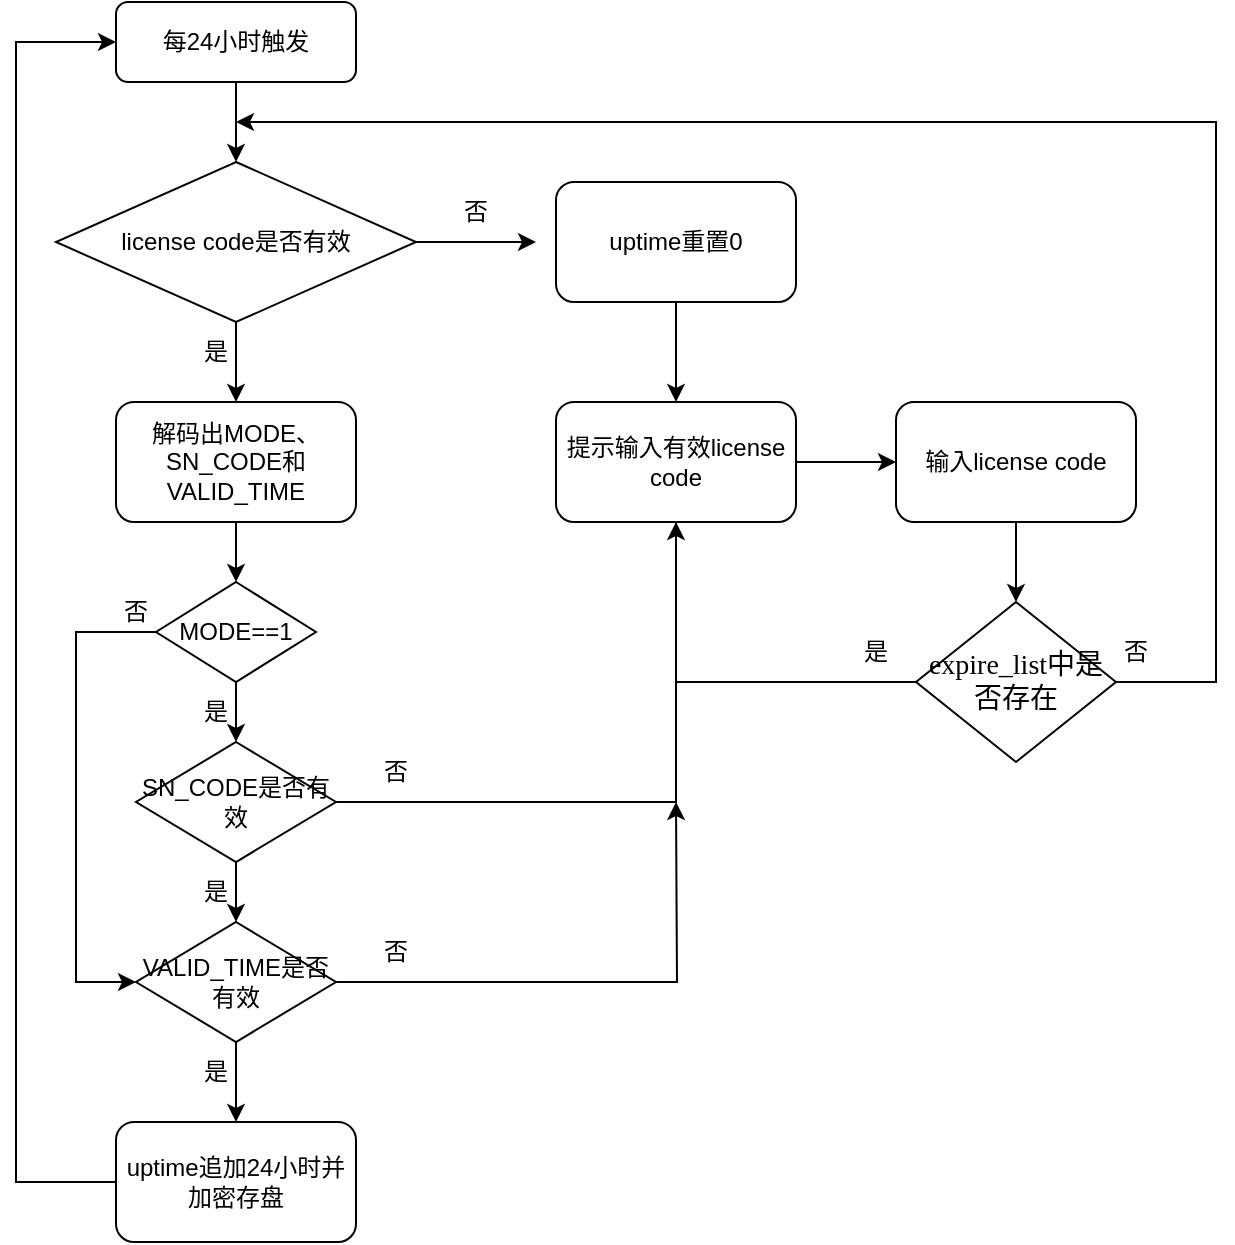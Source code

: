 <mxfile version="15.9.6" type="github">
  <diagram id="tG1p2r5PDoCthV3R4KHi" name="Page-1">
    <mxGraphModel dx="829" dy="621" grid="1" gridSize="10" guides="1" tooltips="1" connect="1" arrows="1" fold="1" page="1" pageScale="1" pageWidth="827" pageHeight="1169" math="0" shadow="0">
      <root>
        <mxCell id="0" />
        <mxCell id="1" parent="0" />
        <mxCell id="nahH-8Lz1Kb7uDSl6YcD-2" style="edgeStyle=orthogonalEdgeStyle;rounded=0;orthogonalLoop=1;jettySize=auto;html=1;exitX=0.5;exitY=1;exitDx=0;exitDy=0;" edge="1" parent="1" source="nahH-8Lz1Kb7uDSl6YcD-1">
          <mxGeometry relative="1" as="geometry">
            <mxPoint x="140" y="130" as="targetPoint" />
          </mxGeometry>
        </mxCell>
        <mxCell id="nahH-8Lz1Kb7uDSl6YcD-1" value="每24小时触发" style="rounded=1;whiteSpace=wrap;html=1;" vertex="1" parent="1">
          <mxGeometry x="80" y="50" width="120" height="40" as="geometry" />
        </mxCell>
        <mxCell id="nahH-8Lz1Kb7uDSl6YcD-4" style="edgeStyle=orthogonalEdgeStyle;rounded=0;orthogonalLoop=1;jettySize=auto;html=1;exitX=0.5;exitY=1;exitDx=0;exitDy=0;" edge="1" parent="1" source="nahH-8Lz1Kb7uDSl6YcD-3">
          <mxGeometry relative="1" as="geometry">
            <mxPoint x="140" y="250" as="targetPoint" />
          </mxGeometry>
        </mxCell>
        <mxCell id="nahH-8Lz1Kb7uDSl6YcD-20" style="edgeStyle=orthogonalEdgeStyle;rounded=0;orthogonalLoop=1;jettySize=auto;html=1;exitX=1;exitY=0.5;exitDx=0;exitDy=0;" edge="1" parent="1" source="nahH-8Lz1Kb7uDSl6YcD-3">
          <mxGeometry relative="1" as="geometry">
            <mxPoint x="290" y="170" as="targetPoint" />
          </mxGeometry>
        </mxCell>
        <mxCell id="nahH-8Lz1Kb7uDSl6YcD-3" value="license code是否有效" style="rhombus;whiteSpace=wrap;html=1;" vertex="1" parent="1">
          <mxGeometry x="50" y="130" width="180" height="80" as="geometry" />
        </mxCell>
        <mxCell id="nahH-8Lz1Kb7uDSl6YcD-5" value="是" style="text;html=1;strokeColor=none;fillColor=none;align=center;verticalAlign=middle;whiteSpace=wrap;rounded=0;" vertex="1" parent="1">
          <mxGeometry x="100" y="210" width="60" height="30" as="geometry" />
        </mxCell>
        <mxCell id="nahH-8Lz1Kb7uDSl6YcD-9" style="edgeStyle=orthogonalEdgeStyle;rounded=0;orthogonalLoop=1;jettySize=auto;html=1;exitX=0.5;exitY=1;exitDx=0;exitDy=0;" edge="1" parent="1" source="nahH-8Lz1Kb7uDSl6YcD-8">
          <mxGeometry relative="1" as="geometry">
            <mxPoint x="140" y="340" as="targetPoint" />
          </mxGeometry>
        </mxCell>
        <mxCell id="nahH-8Lz1Kb7uDSl6YcD-8" value="解码出MODE、SN_CODE和VALID_TIME" style="rounded=1;whiteSpace=wrap;html=1;" vertex="1" parent="1">
          <mxGeometry x="80" y="250" width="120" height="60" as="geometry" />
        </mxCell>
        <mxCell id="nahH-8Lz1Kb7uDSl6YcD-11" style="edgeStyle=orthogonalEdgeStyle;rounded=0;orthogonalLoop=1;jettySize=auto;html=1;exitX=0.5;exitY=1;exitDx=0;exitDy=0;" edge="1" parent="1" source="nahH-8Lz1Kb7uDSl6YcD-10">
          <mxGeometry relative="1" as="geometry">
            <mxPoint x="140" y="420" as="targetPoint" />
          </mxGeometry>
        </mxCell>
        <mxCell id="nahH-8Lz1Kb7uDSl6YcD-23" style="edgeStyle=orthogonalEdgeStyle;rounded=0;orthogonalLoop=1;jettySize=auto;html=1;exitX=0;exitY=0.5;exitDx=0;exitDy=0;entryX=0;entryY=0.5;entryDx=0;entryDy=0;" edge="1" parent="1" source="nahH-8Lz1Kb7uDSl6YcD-10" target="nahH-8Lz1Kb7uDSl6YcD-16">
          <mxGeometry relative="1" as="geometry">
            <Array as="points">
              <mxPoint x="60" y="365" />
              <mxPoint x="60" y="540" />
            </Array>
          </mxGeometry>
        </mxCell>
        <mxCell id="nahH-8Lz1Kb7uDSl6YcD-10" value="MODE==1" style="rhombus;whiteSpace=wrap;html=1;" vertex="1" parent="1">
          <mxGeometry x="100" y="340" width="80" height="50" as="geometry" />
        </mxCell>
        <mxCell id="nahH-8Lz1Kb7uDSl6YcD-12" value="是" style="text;html=1;strokeColor=none;fillColor=none;align=center;verticalAlign=middle;whiteSpace=wrap;rounded=0;" vertex="1" parent="1">
          <mxGeometry x="100" y="390" width="60" height="30" as="geometry" />
        </mxCell>
        <mxCell id="nahH-8Lz1Kb7uDSl6YcD-14" style="edgeStyle=orthogonalEdgeStyle;rounded=0;orthogonalLoop=1;jettySize=auto;html=1;exitX=0.5;exitY=1;exitDx=0;exitDy=0;" edge="1" parent="1" source="nahH-8Lz1Kb7uDSl6YcD-13">
          <mxGeometry relative="1" as="geometry">
            <mxPoint x="140" y="510" as="targetPoint" />
          </mxGeometry>
        </mxCell>
        <mxCell id="nahH-8Lz1Kb7uDSl6YcD-25" style="edgeStyle=orthogonalEdgeStyle;rounded=0;orthogonalLoop=1;jettySize=auto;html=1;exitX=1;exitY=0.5;exitDx=0;exitDy=0;entryX=0.5;entryY=1;entryDx=0;entryDy=0;" edge="1" parent="1" source="nahH-8Lz1Kb7uDSl6YcD-13" target="nahH-8Lz1Kb7uDSl6YcD-21">
          <mxGeometry relative="1" as="geometry" />
        </mxCell>
        <mxCell id="nahH-8Lz1Kb7uDSl6YcD-13" value="SN_CODE是否有效" style="rhombus;whiteSpace=wrap;html=1;" vertex="1" parent="1">
          <mxGeometry x="90" y="420" width="100" height="60" as="geometry" />
        </mxCell>
        <mxCell id="nahH-8Lz1Kb7uDSl6YcD-15" value="是" style="text;html=1;strokeColor=none;fillColor=none;align=center;verticalAlign=middle;whiteSpace=wrap;rounded=0;" vertex="1" parent="1">
          <mxGeometry x="100" y="480" width="60" height="30" as="geometry" />
        </mxCell>
        <mxCell id="nahH-8Lz1Kb7uDSl6YcD-17" style="edgeStyle=orthogonalEdgeStyle;rounded=0;orthogonalLoop=1;jettySize=auto;html=1;exitX=0.5;exitY=1;exitDx=0;exitDy=0;" edge="1" parent="1" source="nahH-8Lz1Kb7uDSl6YcD-16">
          <mxGeometry relative="1" as="geometry">
            <mxPoint x="140" y="610" as="targetPoint" />
          </mxGeometry>
        </mxCell>
        <mxCell id="nahH-8Lz1Kb7uDSl6YcD-27" style="edgeStyle=orthogonalEdgeStyle;rounded=0;orthogonalLoop=1;jettySize=auto;html=1;exitX=1;exitY=0.5;exitDx=0;exitDy=0;" edge="1" parent="1" source="nahH-8Lz1Kb7uDSl6YcD-16">
          <mxGeometry relative="1" as="geometry">
            <mxPoint x="360" y="450" as="targetPoint" />
          </mxGeometry>
        </mxCell>
        <mxCell id="nahH-8Lz1Kb7uDSl6YcD-16" value="VALID_TIME是否有效" style="rhombus;whiteSpace=wrap;html=1;" vertex="1" parent="1">
          <mxGeometry x="90" y="510" width="100" height="60" as="geometry" />
        </mxCell>
        <mxCell id="nahH-8Lz1Kb7uDSl6YcD-18" value="是" style="text;html=1;strokeColor=none;fillColor=none;align=center;verticalAlign=middle;whiteSpace=wrap;rounded=0;" vertex="1" parent="1">
          <mxGeometry x="100" y="570" width="60" height="30" as="geometry" />
        </mxCell>
        <mxCell id="nahH-8Lz1Kb7uDSl6YcD-39" style="edgeStyle=orthogonalEdgeStyle;rounded=0;orthogonalLoop=1;jettySize=auto;html=1;exitX=0;exitY=0.5;exitDx=0;exitDy=0;entryX=0;entryY=0.5;entryDx=0;entryDy=0;" edge="1" parent="1" source="nahH-8Lz1Kb7uDSl6YcD-19" target="nahH-8Lz1Kb7uDSl6YcD-1">
          <mxGeometry relative="1" as="geometry">
            <Array as="points">
              <mxPoint x="30" y="640" />
              <mxPoint x="30" y="70" />
            </Array>
          </mxGeometry>
        </mxCell>
        <mxCell id="nahH-8Lz1Kb7uDSl6YcD-19" value="uptime追加24小时并加密存盘" style="rounded=1;whiteSpace=wrap;html=1;" vertex="1" parent="1">
          <mxGeometry x="80" y="610" width="120" height="60" as="geometry" />
        </mxCell>
        <mxCell id="nahH-8Lz1Kb7uDSl6YcD-31" style="edgeStyle=orthogonalEdgeStyle;rounded=0;orthogonalLoop=1;jettySize=auto;html=1;exitX=1;exitY=0.5;exitDx=0;exitDy=0;entryX=0;entryY=0.5;entryDx=0;entryDy=0;" edge="1" parent="1" source="nahH-8Lz1Kb7uDSl6YcD-21" target="nahH-8Lz1Kb7uDSl6YcD-32">
          <mxGeometry relative="1" as="geometry">
            <mxPoint x="460" y="170" as="targetPoint" />
          </mxGeometry>
        </mxCell>
        <mxCell id="nahH-8Lz1Kb7uDSl6YcD-22" value="否" style="text;html=1;strokeColor=none;fillColor=none;align=center;verticalAlign=middle;whiteSpace=wrap;rounded=0;" vertex="1" parent="1">
          <mxGeometry x="230" y="140" width="60" height="30" as="geometry" />
        </mxCell>
        <mxCell id="nahH-8Lz1Kb7uDSl6YcD-24" value="否" style="text;html=1;strokeColor=none;fillColor=none;align=center;verticalAlign=middle;whiteSpace=wrap;rounded=0;" vertex="1" parent="1">
          <mxGeometry x="60" y="340" width="60" height="30" as="geometry" />
        </mxCell>
        <mxCell id="nahH-8Lz1Kb7uDSl6YcD-26" value="否" style="text;html=1;strokeColor=none;fillColor=none;align=center;verticalAlign=middle;whiteSpace=wrap;rounded=0;" vertex="1" parent="1">
          <mxGeometry x="190" y="420" width="60" height="30" as="geometry" />
        </mxCell>
        <mxCell id="nahH-8Lz1Kb7uDSl6YcD-28" value="否" style="text;html=1;strokeColor=none;fillColor=none;align=center;verticalAlign=middle;whiteSpace=wrap;rounded=0;" vertex="1" parent="1">
          <mxGeometry x="190" y="510" width="60" height="30" as="geometry" />
        </mxCell>
        <mxCell id="nahH-8Lz1Kb7uDSl6YcD-33" style="edgeStyle=orthogonalEdgeStyle;rounded=0;orthogonalLoop=1;jettySize=auto;html=1;exitX=0.5;exitY=1;exitDx=0;exitDy=0;" edge="1" parent="1" source="nahH-8Lz1Kb7uDSl6YcD-32">
          <mxGeometry relative="1" as="geometry">
            <mxPoint x="530" y="350" as="targetPoint" />
          </mxGeometry>
        </mxCell>
        <mxCell id="nahH-8Lz1Kb7uDSl6YcD-32" value="输入license code" style="rounded=1;whiteSpace=wrap;html=1;" vertex="1" parent="1">
          <mxGeometry x="470" y="250" width="120" height="60" as="geometry" />
        </mxCell>
        <mxCell id="nahH-8Lz1Kb7uDSl6YcD-37" style="edgeStyle=orthogonalEdgeStyle;rounded=0;orthogonalLoop=1;jettySize=auto;html=1;exitX=1;exitY=0.5;exitDx=0;exitDy=0;" edge="1" parent="1" source="nahH-8Lz1Kb7uDSl6YcD-34">
          <mxGeometry relative="1" as="geometry">
            <mxPoint x="140" y="110" as="targetPoint" />
            <Array as="points">
              <mxPoint x="630" y="390" />
              <mxPoint x="630" y="110" />
            </Array>
          </mxGeometry>
        </mxCell>
        <mxCell id="nahH-8Lz1Kb7uDSl6YcD-34" value="&lt;span lang=&quot;EN-US&quot; style=&quot;font-size: 10.5pt ; font-family: &amp;#34;calibri&amp;#34; , &amp;#34;sans-serif&amp;#34;&quot;&gt;expire_list中是否存在&lt;/span&gt;" style="rhombus;whiteSpace=wrap;html=1;" vertex="1" parent="1">
          <mxGeometry x="480" y="350" width="100" height="80" as="geometry" />
        </mxCell>
        <mxCell id="nahH-8Lz1Kb7uDSl6YcD-36" value="是" style="text;html=1;strokeColor=none;fillColor=none;align=center;verticalAlign=middle;whiteSpace=wrap;rounded=0;" vertex="1" parent="1">
          <mxGeometry x="430" y="360" width="60" height="30" as="geometry" />
        </mxCell>
        <mxCell id="nahH-8Lz1Kb7uDSl6YcD-38" value="否" style="text;html=1;strokeColor=none;fillColor=none;align=center;verticalAlign=middle;whiteSpace=wrap;rounded=0;" vertex="1" parent="1">
          <mxGeometry x="560" y="360" width="60" height="30" as="geometry" />
        </mxCell>
        <mxCell id="nahH-8Lz1Kb7uDSl6YcD-21" value="提示输入有效license code" style="rounded=1;whiteSpace=wrap;html=1;" vertex="1" parent="1">
          <mxGeometry x="300" y="250" width="120" height="60" as="geometry" />
        </mxCell>
        <mxCell id="nahH-8Lz1Kb7uDSl6YcD-40" value="" style="edgeStyle=orthogonalEdgeStyle;rounded=0;orthogonalLoop=1;jettySize=auto;html=1;exitX=0;exitY=0.5;exitDx=0;exitDy=0;endArrow=none;" edge="1" parent="1" source="nahH-8Lz1Kb7uDSl6YcD-34" target="nahH-8Lz1Kb7uDSl6YcD-21">
          <mxGeometry relative="1" as="geometry">
            <mxPoint x="360" y="280" as="targetPoint" />
            <mxPoint x="480" y="280" as="sourcePoint" />
          </mxGeometry>
        </mxCell>
        <mxCell id="nahH-8Lz1Kb7uDSl6YcD-42" style="edgeStyle=orthogonalEdgeStyle;rounded=0;orthogonalLoop=1;jettySize=auto;html=1;exitX=0.5;exitY=1;exitDx=0;exitDy=0;entryX=0.5;entryY=0;entryDx=0;entryDy=0;" edge="1" parent="1" source="nahH-8Lz1Kb7uDSl6YcD-41" target="nahH-8Lz1Kb7uDSl6YcD-21">
          <mxGeometry relative="1" as="geometry" />
        </mxCell>
        <mxCell id="nahH-8Lz1Kb7uDSl6YcD-41" value="uptime重置0" style="rounded=1;whiteSpace=wrap;html=1;" vertex="1" parent="1">
          <mxGeometry x="300" y="140" width="120" height="60" as="geometry" />
        </mxCell>
      </root>
    </mxGraphModel>
  </diagram>
</mxfile>
